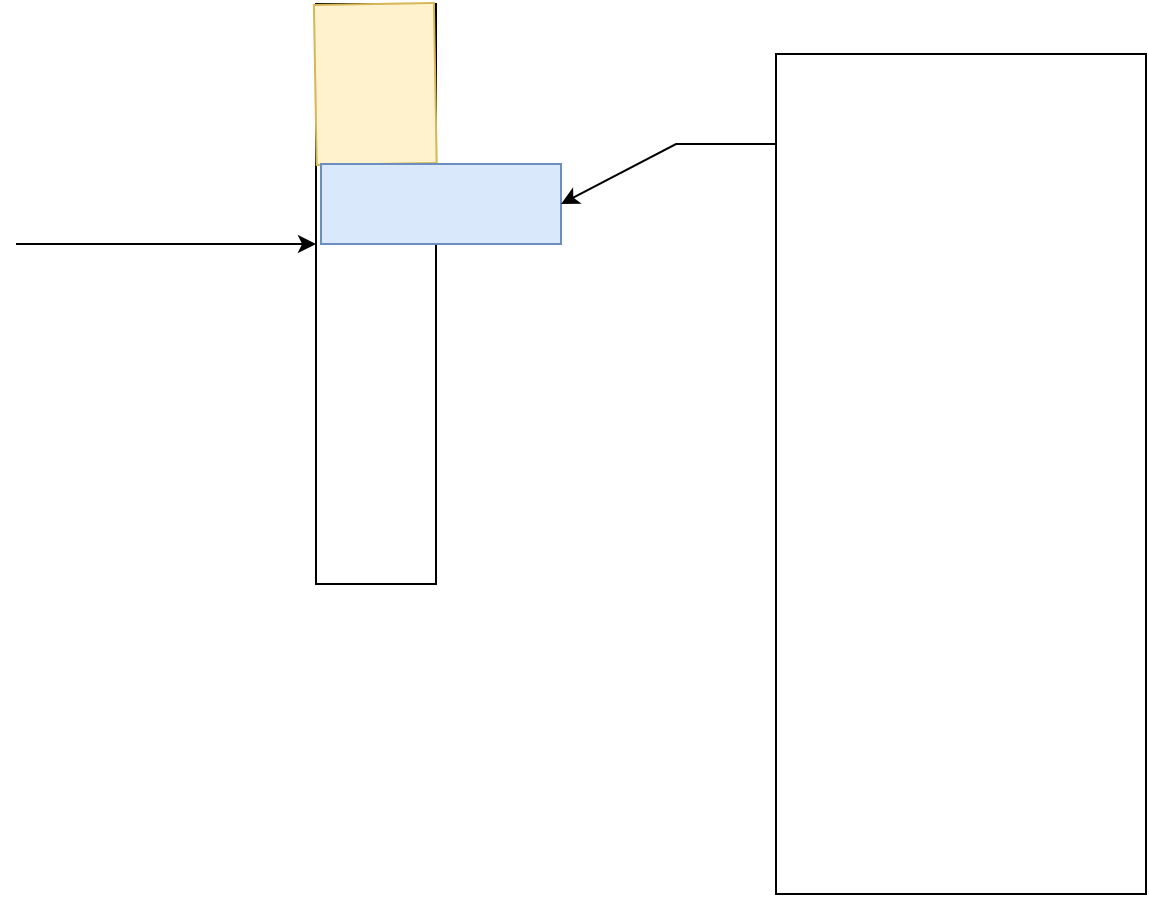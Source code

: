 <mxfile version="27.0.6">
  <diagram name="Page-1" id="D3jS9ZyWD5GSzetkExDA">
    <mxGraphModel dx="1426" dy="783" grid="1" gridSize="10" guides="1" tooltips="1" connect="1" arrows="1" fold="1" page="1" pageScale="1" pageWidth="827" pageHeight="1169" math="0" shadow="0">
      <root>
        <mxCell id="0" />
        <mxCell id="1" parent="0" />
        <mxCell id="NnOozbja6J9bw5AwySpt-2" value="" style="rounded=0;whiteSpace=wrap;html=1;rotation=90;" vertex="1" parent="1">
          <mxGeometry x="265" y="285" width="290" height="60" as="geometry" />
        </mxCell>
        <mxCell id="NnOozbja6J9bw5AwySpt-3" value="" style="endArrow=classic;html=1;rounded=0;" edge="1" parent="1">
          <mxGeometry width="50" height="50" relative="1" as="geometry">
            <mxPoint x="230" y="290" as="sourcePoint" />
            <mxPoint x="380" y="290" as="targetPoint" />
          </mxGeometry>
        </mxCell>
        <mxCell id="NnOozbja6J9bw5AwySpt-4" value="" style="rounded=0;whiteSpace=wrap;html=1;rotation=89;fillColor=#fff2cc;strokeColor=#d6b656;" vertex="1" parent="1">
          <mxGeometry x="369.65" y="180" width="80" height="60" as="geometry" />
        </mxCell>
        <mxCell id="NnOozbja6J9bw5AwySpt-5" value="" style="rounded=0;whiteSpace=wrap;html=1;rotation=90;fillColor=#dae8fc;strokeColor=#6c8ebf;" vertex="1" parent="1">
          <mxGeometry x="422.5" y="210" width="40" height="120" as="geometry" />
        </mxCell>
        <mxCell id="NnOozbja6J9bw5AwySpt-6" value="" style="endArrow=classic;html=1;rounded=0;entryX=0.5;entryY=0;entryDx=0;entryDy=0;" edge="1" parent="1" target="NnOozbja6J9bw5AwySpt-5">
          <mxGeometry width="50" height="50" relative="1" as="geometry">
            <mxPoint x="610" y="240" as="sourcePoint" />
            <mxPoint x="440" y="380" as="targetPoint" />
            <Array as="points">
              <mxPoint x="560" y="240" />
            </Array>
          </mxGeometry>
        </mxCell>
        <mxCell id="NnOozbja6J9bw5AwySpt-7" value="" style="rounded=0;whiteSpace=wrap;html=1;rotation=90;" vertex="1" parent="1">
          <mxGeometry x="492.5" y="312.5" width="420" height="185" as="geometry" />
        </mxCell>
      </root>
    </mxGraphModel>
  </diagram>
</mxfile>
